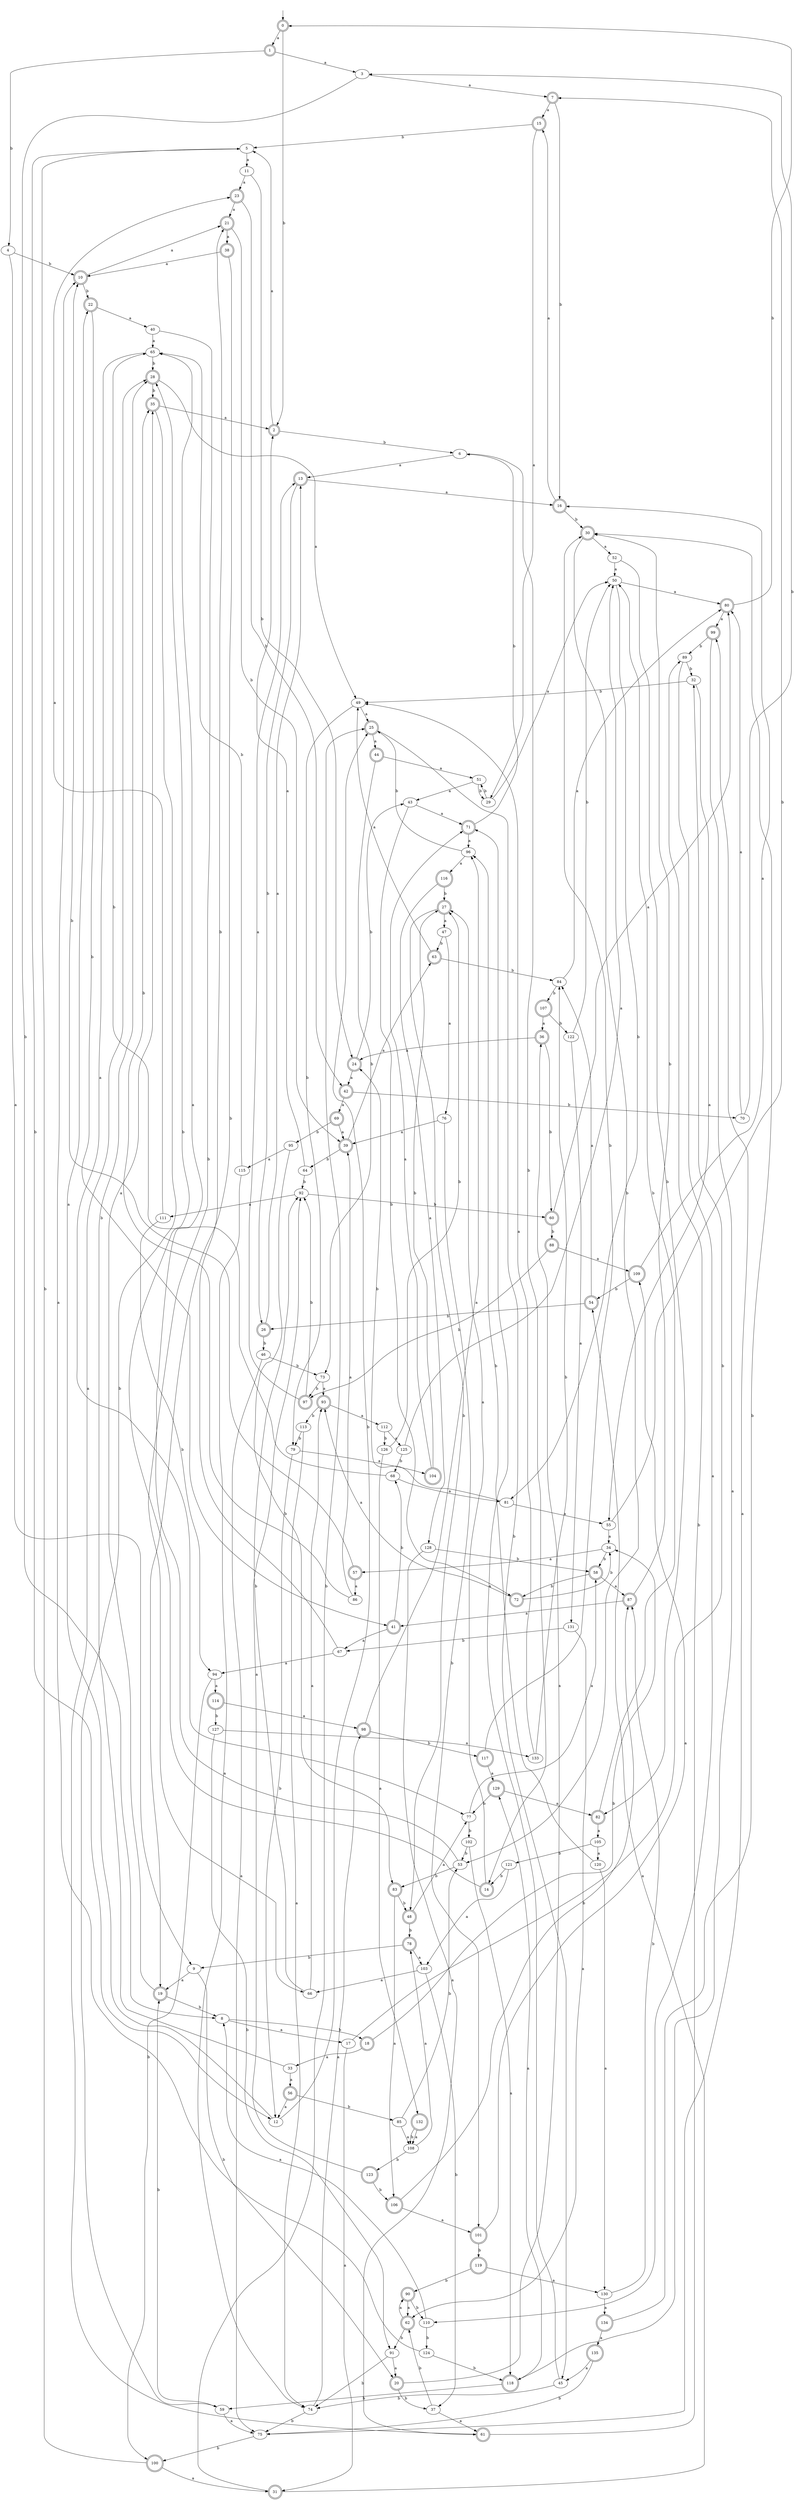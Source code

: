 digraph RandomDFA {
  __start0 [label="", shape=none];
  __start0 -> 0 [label=""];
  0 [shape=circle] [shape=doublecircle]
  0 -> 1 [label="a"]
  0 -> 2 [label="b"]
  1 [shape=doublecircle]
  1 -> 3 [label="a"]
  1 -> 4 [label="b"]
  2 [shape=doublecircle]
  2 -> 5 [label="a"]
  2 -> 6 [label="b"]
  3
  3 -> 7 [label="a"]
  3 -> 8 [label="b"]
  4
  4 -> 9 [label="a"]
  4 -> 10 [label="b"]
  5
  5 -> 11 [label="a"]
  5 -> 12 [label="b"]
  6
  6 -> 13 [label="a"]
  6 -> 14 [label="b"]
  7 [shape=doublecircle]
  7 -> 15 [label="a"]
  7 -> 16 [label="b"]
  8
  8 -> 17 [label="a"]
  8 -> 18 [label="b"]
  9
  9 -> 19 [label="a"]
  9 -> 20 [label="b"]
  10 [shape=doublecircle]
  10 -> 21 [label="a"]
  10 -> 22 [label="b"]
  11
  11 -> 23 [label="a"]
  11 -> 24 [label="b"]
  12
  12 -> 22 [label="a"]
  12 -> 25 [label="b"]
  13 [shape=doublecircle]
  13 -> 16 [label="a"]
  13 -> 26 [label="b"]
  14 [shape=doublecircle]
  14 -> 27 [label="a"]
  14 -> 28 [label="b"]
  15 [shape=doublecircle]
  15 -> 29 [label="a"]
  15 -> 5 [label="b"]
  16 [shape=doublecircle]
  16 -> 15 [label="a"]
  16 -> 30 [label="b"]
  17
  17 -> 31 [label="a"]
  17 -> 32 [label="b"]
  18 [shape=doublecircle]
  18 -> 33 [label="a"]
  18 -> 34 [label="b"]
  19 [shape=doublecircle]
  19 -> 35 [label="a"]
  19 -> 8 [label="b"]
  20 [shape=doublecircle]
  20 -> 36 [label="a"]
  20 -> 37 [label="b"]
  21 [shape=doublecircle]
  21 -> 38 [label="a"]
  21 -> 39 [label="b"]
  22 [shape=doublecircle]
  22 -> 40 [label="a"]
  22 -> 41 [label="b"]
  23 [shape=doublecircle]
  23 -> 21 [label="a"]
  23 -> 42 [label="b"]
  24 [shape=doublecircle]
  24 -> 42 [label="a"]
  24 -> 43 [label="b"]
  25 [shape=doublecircle]
  25 -> 44 [label="a"]
  25 -> 45 [label="b"]
  26 [shape=doublecircle]
  26 -> 13 [label="a"]
  26 -> 46 [label="b"]
  27 [shape=doublecircle]
  27 -> 47 [label="a"]
  27 -> 48 [label="b"]
  28 [shape=doublecircle]
  28 -> 49 [label="a"]
  28 -> 35 [label="b"]
  29
  29 -> 50 [label="a"]
  29 -> 51 [label="b"]
  30 [shape=doublecircle]
  30 -> 52 [label="a"]
  30 -> 53 [label="b"]
  31 [shape=doublecircle]
  31 -> 54 [label="a"]
  31 -> 25 [label="b"]
  32
  32 -> 55 [label="a"]
  32 -> 49 [label="b"]
  33
  33 -> 56 [label="a"]
  33 -> 28 [label="b"]
  34
  34 -> 57 [label="a"]
  34 -> 58 [label="b"]
  35 [shape=doublecircle]
  35 -> 2 [label="a"]
  35 -> 59 [label="b"]
  36 [shape=doublecircle]
  36 -> 24 [label="a"]
  36 -> 60 [label="b"]
  37
  37 -> 61 [label="a"]
  37 -> 62 [label="b"]
  38 [shape=doublecircle]
  38 -> 10 [label="a"]
  38 -> 19 [label="b"]
  39 [shape=doublecircle]
  39 -> 63 [label="a"]
  39 -> 64 [label="b"]
  40
  40 -> 65 [label="a"]
  40 -> 66 [label="b"]
  41 [shape=doublecircle]
  41 -> 67 [label="a"]
  41 -> 68 [label="b"]
  42 [shape=doublecircle]
  42 -> 69 [label="a"]
  42 -> 70 [label="b"]
  43
  43 -> 71 [label="a"]
  43 -> 72 [label="b"]
  44 [shape=doublecircle]
  44 -> 51 [label="a"]
  44 -> 73 [label="b"]
  45
  45 -> 71 [label="a"]
  45 -> 74 [label="b"]
  46
  46 -> 75 [label="a"]
  46 -> 73 [label="b"]
  47
  47 -> 76 [label="a"]
  47 -> 63 [label="b"]
  48 [shape=doublecircle]
  48 -> 77 [label="a"]
  48 -> 78 [label="b"]
  49
  49 -> 25 [label="a"]
  49 -> 79 [label="b"]
  50
  50 -> 80 [label="a"]
  50 -> 81 [label="b"]
  51
  51 -> 43 [label="a"]
  51 -> 29 [label="b"]
  52
  52 -> 50 [label="a"]
  52 -> 82 [label="b"]
  53
  53 -> 65 [label="a"]
  53 -> 83 [label="b"]
  54 [shape=doublecircle]
  54 -> 84 [label="a"]
  54 -> 26 [label="b"]
  55
  55 -> 34 [label="a"]
  55 -> 7 [label="b"]
  56 [shape=doublecircle]
  56 -> 12 [label="a"]
  56 -> 85 [label="b"]
  57 [shape=doublecircle]
  57 -> 86 [label="a"]
  57 -> 10 [label="b"]
  58 [shape=doublecircle]
  58 -> 87 [label="a"]
  58 -> 72 [label="b"]
  59
  59 -> 75 [label="a"]
  59 -> 19 [label="b"]
  60 [shape=doublecircle]
  60 -> 80 [label="a"]
  60 -> 88 [label="b"]
  61 [shape=doublecircle]
  61 -> 28 [label="a"]
  61 -> 89 [label="b"]
  62 [shape=doublecircle]
  62 -> 90 [label="a"]
  62 -> 91 [label="b"]
  63 [shape=doublecircle]
  63 -> 49 [label="a"]
  63 -> 84 [label="b"]
  64
  64 -> 2 [label="a"]
  64 -> 92 [label="b"]
  65
  65 -> 77 [label="a"]
  65 -> 28 [label="b"]
  66
  66 -> 93 [label="a"]
  66 -> 92 [label="b"]
  67
  67 -> 94 [label="a"]
  67 -> 21 [label="b"]
  68
  68 -> 81 [label="a"]
  68 -> 65 [label="b"]
  69 [shape=doublecircle]
  69 -> 39 [label="a"]
  69 -> 95 [label="b"]
  70
  70 -> 80 [label="a"]
  70 -> 3 [label="b"]
  71 [shape=doublecircle]
  71 -> 96 [label="a"]
  71 -> 6 [label="b"]
  72 [shape=doublecircle]
  72 -> 93 [label="a"]
  72 -> 34 [label="b"]
  73
  73 -> 93 [label="a"]
  73 -> 97 [label="b"]
  74
  74 -> 98 [label="a"]
  74 -> 75 [label="b"]
  75
  75 -> 99 [label="a"]
  75 -> 100 [label="b"]
  76
  76 -> 39 [label="a"]
  76 -> 101 [label="b"]
  77
  77 -> 58 [label="a"]
  77 -> 102 [label="b"]
  78 [shape=doublecircle]
  78 -> 103 [label="a"]
  78 -> 9 [label="b"]
  79
  79 -> 104 [label="a"]
  79 -> 12 [label="b"]
  80 [shape=doublecircle]
  80 -> 99 [label="a"]
  80 -> 0 [label="b"]
  81
  81 -> 55 [label="a"]
  81 -> 24 [label="b"]
  82 [shape=doublecircle]
  82 -> 105 [label="a"]
  82 -> 50 [label="b"]
  83 [shape=doublecircle]
  83 -> 106 [label="a"]
  83 -> 48 [label="b"]
  84
  84 -> 80 [label="a"]
  84 -> 107 [label="b"]
  85
  85 -> 108 [label="a"]
  85 -> 53 [label="b"]
  86
  86 -> 39 [label="a"]
  86 -> 35 [label="b"]
  87 [shape=doublecircle]
  87 -> 41 [label="a"]
  87 -> 30 [label="b"]
  88 [shape=doublecircle]
  88 -> 109 [label="a"]
  88 -> 97 [label="b"]
  89
  89 -> 110 [label="a"]
  89 -> 32 [label="b"]
  90 [shape=doublecircle]
  90 -> 62 [label="a"]
  90 -> 110 [label="b"]
  91
  91 -> 20 [label="a"]
  91 -> 74 [label="b"]
  92
  92 -> 111 [label="a"]
  92 -> 60 [label="b"]
  93 [shape=doublecircle]
  93 -> 112 [label="a"]
  93 -> 113 [label="b"]
  94
  94 -> 114 [label="a"]
  94 -> 100 [label="b"]
  95
  95 -> 115 [label="a"]
  95 -> 83 [label="b"]
  96
  96 -> 116 [label="a"]
  96 -> 25 [label="b"]
  97 [shape=doublecircle]
  97 -> 13 [label="a"]
  97 -> 92 [label="b"]
  98 [shape=doublecircle]
  98 -> 96 [label="a"]
  98 -> 117 [label="b"]
  99 [shape=doublecircle]
  99 -> 118 [label="a"]
  99 -> 89 [label="b"]
  100 [shape=doublecircle]
  100 -> 31 [label="a"]
  100 -> 5 [label="b"]
  101 [shape=doublecircle]
  101 -> 109 [label="a"]
  101 -> 119 [label="b"]
  102
  102 -> 118 [label="a"]
  102 -> 53 [label="b"]
  103
  103 -> 66 [label="a"]
  103 -> 37 [label="b"]
  104 [shape=doublecircle]
  104 -> 71 [label="a"]
  104 -> 27 [label="b"]
  105
  105 -> 120 [label="a"]
  105 -> 121 [label="b"]
  106 [shape=doublecircle]
  106 -> 101 [label="a"]
  106 -> 87 [label="b"]
  107 [shape=doublecircle]
  107 -> 36 [label="a"]
  107 -> 122 [label="b"]
  108
  108 -> 78 [label="a"]
  108 -> 123 [label="b"]
  109 [shape=doublecircle]
  109 -> 16 [label="a"]
  109 -> 54 [label="b"]
  110
  110 -> 8 [label="a"]
  110 -> 124 [label="b"]
  111
  111 -> 23 [label="a"]
  111 -> 94 [label="b"]
  112
  112 -> 125 [label="a"]
  112 -> 126 [label="b"]
  113
  113 -> 74 [label="a"]
  113 -> 79 [label="b"]
  114 [shape=doublecircle]
  114 -> 98 [label="a"]
  114 -> 127 [label="b"]
  115
  115 -> 74 [label="a"]
  115 -> 65 [label="b"]
  116 [shape=doublecircle]
  116 -> 128 [label="a"]
  116 -> 27 [label="b"]
  117 [shape=doublecircle]
  117 -> 129 [label="a"]
  117 -> 30 [label="b"]
  118 [shape=doublecircle]
  118 -> 129 [label="a"]
  118 -> 59 [label="b"]
  119 [shape=doublecircle]
  119 -> 130 [label="a"]
  119 -> 90 [label="b"]
  120
  120 -> 130 [label="a"]
  120 -> 96 [label="b"]
  121
  121 -> 103 [label="a"]
  121 -> 14 [label="b"]
  122
  122 -> 131 [label="a"]
  122 -> 50 [label="b"]
  123 [shape=doublecircle]
  123 -> 92 [label="a"]
  123 -> 106 [label="b"]
  124
  124 -> 10 [label="a"]
  124 -> 118 [label="b"]
  125
  125 -> 50 [label="a"]
  125 -> 68 [label="b"]
  126
  126 -> 132 [label="a"]
  126 -> 27 [label="b"]
  127
  127 -> 133 [label="a"]
  127 -> 91 [label="b"]
  128
  128 -> 61 [label="a"]
  128 -> 58 [label="b"]
  129 [shape=doublecircle]
  129 -> 82 [label="a"]
  129 -> 77 [label="b"]
  130
  130 -> 134 [label="a"]
  130 -> 87 [label="b"]
  131
  131 -> 62 [label="a"]
  131 -> 67 [label="b"]
  132 [shape=doublecircle]
  132 -> 108 [label="a"]
  132 -> 108 [label="b"]
  133
  133 -> 49 [label="a"]
  133 -> 84 [label="b"]
  134 [shape=doublecircle]
  134 -> 135 [label="a"]
  134 -> 30 [label="b"]
  135 [shape=doublecircle]
  135 -> 45 [label="a"]
  135 -> 75 [label="b"]
}

